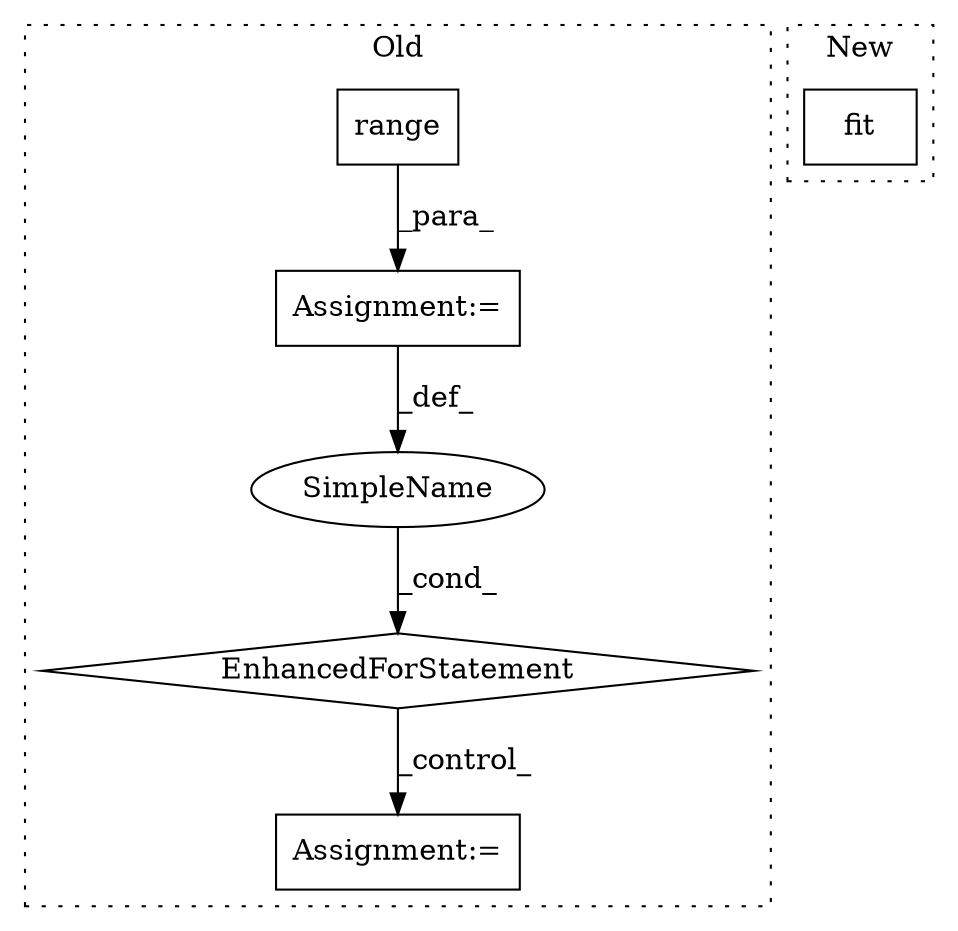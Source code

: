 digraph G {
subgraph cluster0 {
1 [label="range" a="32" s="435,450" l="6,1" shape="box"];
3 [label="EnhancedForStatement" a="70" s="366,451" l="53,2" shape="diamond"];
4 [label="Assignment:=" a="7" s="366,451" l="53,2" shape="box"];
5 [label="Assignment:=" a="7" s="709" l="1" shape="box"];
6 [label="SimpleName" a="42" s="423" l="9" shape="ellipse"];
label = "Old";
style="dotted";
}
subgraph cluster1 {
2 [label="fit" a="32" s="587,594" l="4,1" shape="box"];
label = "New";
style="dotted";
}
1 -> 4 [label="_para_"];
3 -> 5 [label="_control_"];
4 -> 6 [label="_def_"];
6 -> 3 [label="_cond_"];
}